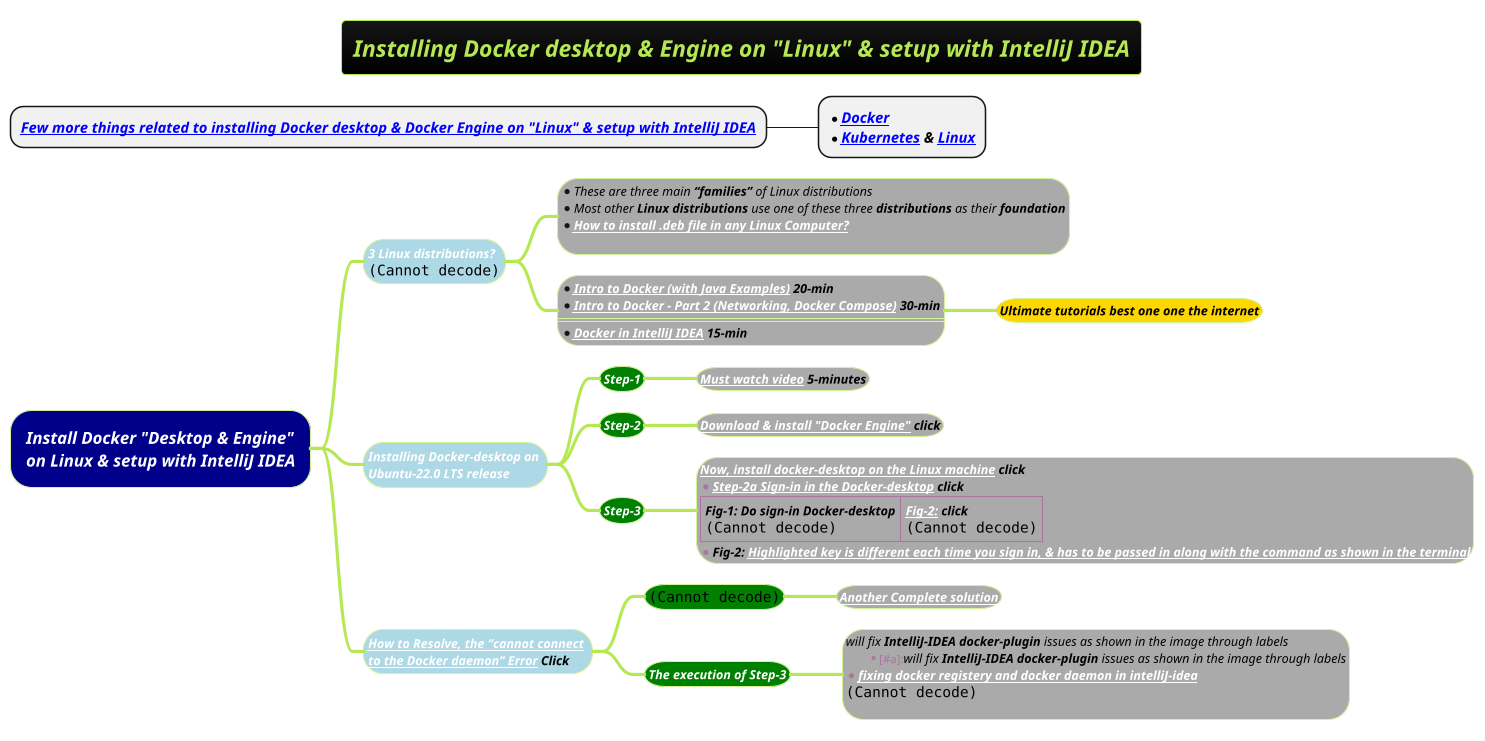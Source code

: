 @startmindmap
title =<i><size:18>Installing Docker desktop & Engine on "Linux" & setup with IntelliJ IDEA
* <b><i>[[docs/3-devops/linux.adoc Few more things related to installing Docker desktop & Docker Engine on "Linux" & setup with IntelliJ IDEA]]
** *<b><i>[[docs/3-devops/docker.adoc Docker]] \n*<b><i>[[docs/3-devops/kubernetes.adoc Kubernetes]] & [[docs/3-devops/linux.adoc Linux]]
!theme hacker

*[#darkblue] <color #white><i>Install Docker "Desktop & Engine"\n<color #white><i>on Linux & setup with IntelliJ IDEA
**[#lightblue] <color #white><i><size:12>3 Linux distributions?\n<img:images/redhat-debian-and-suse.png>
***[#a]:*<color #black><i><size:12>These are three main **“families”** of Linux distributions
*<color #black><i><size:12>Most other **Linux distributions** use one of these three **distributions** as their <b>foundation
*<b><color #black><i><size:12>[[https://www.youtube.com/watch?v=n1dMMsJzac4&list=LL&index=9&ab_channel=UniqueTutorials How to install .deb file in any Linux Computer?]]
;
***[#a]:*<color #black><i><size:12><b>[[https://www.youtube.com/watch?v=FzwIs2jMESM&t=1060s&ab_channel=JetBrains Intro to Docker (with Java Examples)]] 20-min
*<color #black><i><size:12><b>[[https://www.youtube.com/watch?v=_m9JYAvFB8s&ab_channel=JetBrains Intro to Docker - Part 2 (Networking, Docker Compose)]] 30-min
====
*<color #black><i><size:12><b>[[https://www.youtube.com/watch?v=ck6xQqSOlpw&t=729s&ab_channel=IntelliJIDEAbyJetBrains Docker in IntelliJ IDEA]] 15-min;

****[#gold] <color #black><i><size:12><b>Ultimate tutorials best one one the internet

**[#lightblue] <color #white><i><size:12>Installing Docker-desktop on \n<color #white><i><size:12>Ubuntu-22.0 LTS release
***[#green] <color #white><i><size:12><b>Step-1
****[#a] <color #black><i><size:12><b>[[https://www.youtube.com/watch?v=Vplj9b0L_1Y&ab_channel=Abstractprogrammer Must watch video]] 5-minutes
***[#green] <color #white><i><size:12><b>Step-2
****[#a] <color #black><i><size:12><b>[[https://docs.docker.com/engine/install/ubuntu/ Download & install "Docker Engine"]] click
***[#green] <color #white><i><size:12><b>Step-3
****[#a]:<color #black><i><size:12><b>[[https://docs.docker.com/desktop/install/linux-install/ Now, install docker-desktop on the Linux machine]] click
*<color #black><i><size:12><b>[[https://docs.docker.com/desktop/get-started/#credentials-management-for-linux-users Step-2a Sign-in in the Docker-desktop]] click
|<color #black><i><size:12><b>Fig-1: Do sign-in Docker-desktop\n<img:images/docker-desktop-sign-in.png>|<color #black><i><size:12><b>[[docs/3-devops/images/docker-desktop-signin-key.png Fig-2:]] click \n<img:images/docker-desktop-signin-key.png{scale=.38}>|
*<color #black><i><size:12><b>Fig-2: [[docs/3-devops/images/docker-desktop-signin-key.png Highlighted key is different each time you sign in, & has to be passed in along with the command as shown in the terminal]];
**[#lightblue] <color #black><i><size:12>[[https://phoenixnap.com/kb/cannot-connect-to-the-docker-daemon-error How to Resolve, the “cannot connect]] \n<color #black><i><size:12>[[https://phoenixnap.com/kb/cannot-connect-to-the-docker-daemon-error to the Docker daemon” Error]] Click
***[#green] <color #white><i><size:12><b><img:images/docker-demon-error-fix.png{scale=.9}>
****[#a] <color #white><i><size:12><b>[[docs/3-devops/images/img_4.png Another Complete solution]]

***[#green] <color #white><i><size:12><b>The execution of Step-3
****[#a]:<color #black><i><size:12>will fix **IntelliJ-IDEA docker-plugin** issues as shown in the image through labels
****[#a]:<color #black><i><size:12>will fix **IntelliJ-IDEA docker-plugin** issues as shown in the image through labels
*<b><color #black><i><size:12>[[docker-register-and-docker-dameon.png fixing docker registery and docker daemon in intelliJ-idea]]
<img:images/docker-register-and-docker-dameon.png{scale=.9}>
;




@endmindmap
